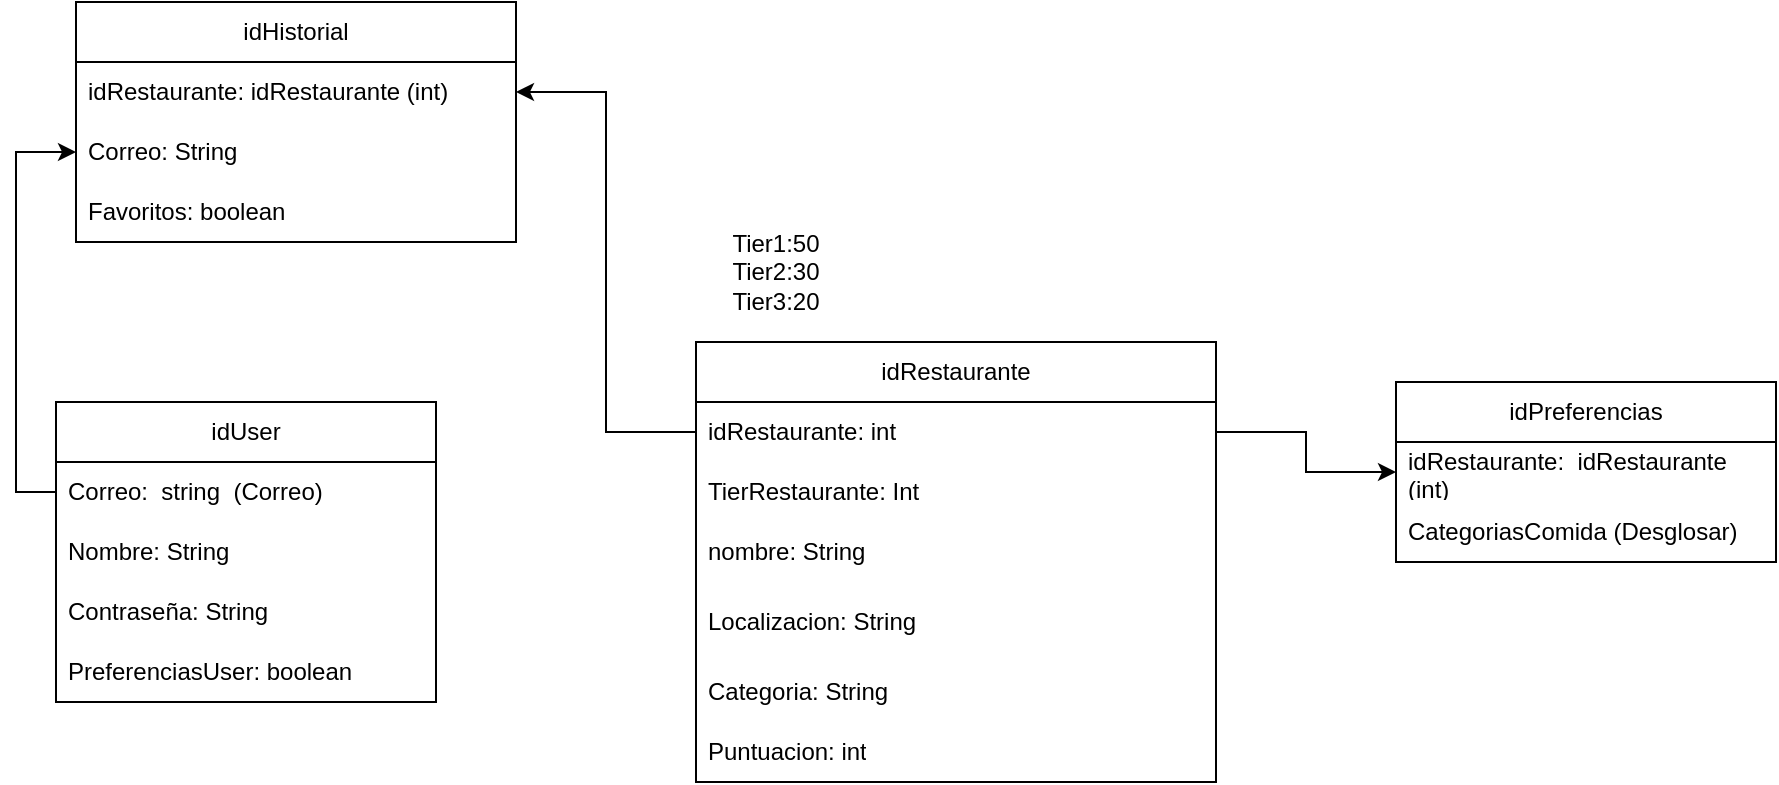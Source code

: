<mxfile version="20.6.0" type="device"><diagram id="fYOrmPaQtRI2prAC9Ce1" name="Página-1"><mxGraphModel dx="1935" dy="1619" grid="1" gridSize="10" guides="1" tooltips="1" connect="1" arrows="1" fold="1" page="1" pageScale="1" pageWidth="827" pageHeight="1169" math="0" shadow="0"><root><mxCell id="0"/><mxCell id="1" parent="0"/><mxCell id="KInvUAJTwyFShAmwXJUo-1" value="idRestaurante" style="swimlane;fontStyle=0;childLayout=stackLayout;horizontal=1;startSize=30;horizontalStack=0;resizeParent=1;resizeParentMax=0;resizeLast=0;collapsible=1;marginBottom=0;whiteSpace=wrap;html=1;" parent="1" vertex="1"><mxGeometry x="270" y="90" width="260" height="220" as="geometry"/></mxCell><mxCell id="KInvUAJTwyFShAmwXJUo-15" value="idRestaurante: int" style="text;strokeColor=none;fillColor=none;align=left;verticalAlign=middle;spacingLeft=4;spacingRight=4;overflow=hidden;points=[[0,0.5],[1,0.5]];portConstraint=eastwest;rotatable=0;whiteSpace=wrap;html=1;" parent="KInvUAJTwyFShAmwXJUo-1" vertex="1"><mxGeometry y="30" width="260" height="30" as="geometry"/></mxCell><mxCell id="KInvUAJTwyFShAmwXJUo-2" value="TierRestaurante: Int" style="text;strokeColor=none;fillColor=none;align=left;verticalAlign=middle;spacingLeft=4;spacingRight=4;overflow=hidden;points=[[0,0.5],[1,0.5]];portConstraint=eastwest;rotatable=0;whiteSpace=wrap;html=1;" parent="KInvUAJTwyFShAmwXJUo-1" vertex="1"><mxGeometry y="60" width="260" height="30" as="geometry"/></mxCell><mxCell id="KInvUAJTwyFShAmwXJUo-3" value="nombre: String" style="text;strokeColor=none;fillColor=none;align=left;verticalAlign=middle;spacingLeft=4;spacingRight=4;overflow=hidden;points=[[0,0.5],[1,0.5]];portConstraint=eastwest;rotatable=0;whiteSpace=wrap;html=1;" parent="KInvUAJTwyFShAmwXJUo-1" vertex="1"><mxGeometry y="90" width="260" height="30" as="geometry"/></mxCell><mxCell id="KInvUAJTwyFShAmwXJUo-4" value="Localizacion: String" style="text;strokeColor=none;fillColor=none;align=left;verticalAlign=middle;spacingLeft=4;spacingRight=4;overflow=hidden;points=[[0,0.5],[1,0.5]];portConstraint=eastwest;rotatable=0;whiteSpace=wrap;html=1;" parent="KInvUAJTwyFShAmwXJUo-1" vertex="1"><mxGeometry y="120" width="260" height="40" as="geometry"/></mxCell><mxCell id="KInvUAJTwyFShAmwXJUo-6" value="Categoria: String" style="text;strokeColor=none;fillColor=none;align=left;verticalAlign=middle;spacingLeft=4;spacingRight=4;overflow=hidden;points=[[0,0.5],[1,0.5]];portConstraint=eastwest;rotatable=0;whiteSpace=wrap;html=1;" parent="KInvUAJTwyFShAmwXJUo-1" vertex="1"><mxGeometry y="160" width="260" height="30" as="geometry"/></mxCell><mxCell id="KInvUAJTwyFShAmwXJUo-21" value="Puntuacion: int" style="text;strokeColor=none;fillColor=none;align=left;verticalAlign=middle;spacingLeft=4;spacingRight=4;overflow=hidden;points=[[0,0.5],[1,0.5]];portConstraint=eastwest;rotatable=0;whiteSpace=wrap;html=1;" parent="KInvUAJTwyFShAmwXJUo-1" vertex="1"><mxGeometry y="190" width="260" height="30" as="geometry"/></mxCell><mxCell id="KInvUAJTwyFShAmwXJUo-5" value="Tier1:50&lt;br&gt;Tier2:30&lt;br&gt;Tier3:20" style="text;html=1;strokeColor=none;fillColor=none;align=center;verticalAlign=middle;whiteSpace=wrap;rounded=0;" parent="1" vertex="1"><mxGeometry x="270" y="20" width="80" height="70" as="geometry"/></mxCell><mxCell id="KInvUAJTwyFShAmwXJUo-16" value="idPreferencias" style="swimlane;fontStyle=0;childLayout=stackLayout;horizontal=1;startSize=30;horizontalStack=0;resizeParent=1;resizeParentMax=0;resizeLast=0;collapsible=1;marginBottom=0;whiteSpace=wrap;html=1;" parent="1" vertex="1"><mxGeometry x="620" y="110" width="190" height="90" as="geometry"/></mxCell><mxCell id="KInvUAJTwyFShAmwXJUo-17" value="idRestaurante:&amp;nbsp;&amp;nbsp;idRestaurante (int)" style="text;strokeColor=none;fillColor=none;align=left;verticalAlign=middle;spacingLeft=4;spacingRight=4;overflow=hidden;points=[[0,0.5],[1,0.5]];portConstraint=eastwest;rotatable=0;whiteSpace=wrap;html=1;" parent="KInvUAJTwyFShAmwXJUo-16" vertex="1"><mxGeometry y="30" width="190" height="30" as="geometry"/></mxCell><mxCell id="KInvUAJTwyFShAmwXJUo-18" value="CategoriasComida (Desglosar)" style="text;strokeColor=none;fillColor=none;align=left;verticalAlign=middle;spacingLeft=4;spacingRight=4;overflow=hidden;points=[[0,0.5],[1,0.5]];portConstraint=eastwest;rotatable=0;whiteSpace=wrap;html=1;" parent="KInvUAJTwyFShAmwXJUo-16" vertex="1"><mxGeometry y="60" width="190" height="30" as="geometry"/></mxCell><mxCell id="KInvUAJTwyFShAmwXJUo-20" style="edgeStyle=orthogonalEdgeStyle;rounded=0;orthogonalLoop=1;jettySize=auto;html=1;exitX=1;exitY=0.5;exitDx=0;exitDy=0;entryX=0;entryY=0.5;entryDx=0;entryDy=0;" parent="1" source="KInvUAJTwyFShAmwXJUo-15" target="KInvUAJTwyFShAmwXJUo-17" edge="1"><mxGeometry relative="1" as="geometry"/></mxCell><mxCell id="KInvUAJTwyFShAmwXJUo-22" value="idUser" style="swimlane;fontStyle=0;childLayout=stackLayout;horizontal=1;startSize=30;horizontalStack=0;resizeParent=1;resizeParentMax=0;resizeLast=0;collapsible=1;marginBottom=0;whiteSpace=wrap;html=1;" parent="1" vertex="1"><mxGeometry x="-50" y="120" width="190" height="150" as="geometry"/></mxCell><mxCell id="KInvUAJTwyFShAmwXJUo-34" value="Correo:&amp;nbsp; string&amp;nbsp; (Correo)" style="text;strokeColor=none;fillColor=none;align=left;verticalAlign=middle;spacingLeft=4;spacingRight=4;overflow=hidden;points=[[0,0.5],[1,0.5]];portConstraint=eastwest;rotatable=0;whiteSpace=wrap;html=1;" parent="KInvUAJTwyFShAmwXJUo-22" vertex="1"><mxGeometry y="30" width="190" height="30" as="geometry"/></mxCell><mxCell id="KInvUAJTwyFShAmwXJUo-24" value="Nombre: String&amp;nbsp;" style="text;strokeColor=none;fillColor=none;align=left;verticalAlign=middle;spacingLeft=4;spacingRight=4;overflow=hidden;points=[[0,0.5],[1,0.5]];portConstraint=eastwest;rotatable=0;whiteSpace=wrap;html=1;" parent="KInvUAJTwyFShAmwXJUo-22" vertex="1"><mxGeometry y="60" width="190" height="30" as="geometry"/></mxCell><mxCell id="KInvUAJTwyFShAmwXJUo-35" value="Contraseña: String&amp;nbsp;" style="text;strokeColor=none;fillColor=none;align=left;verticalAlign=middle;spacingLeft=4;spacingRight=4;overflow=hidden;points=[[0,0.5],[1,0.5]];portConstraint=eastwest;rotatable=0;whiteSpace=wrap;html=1;" parent="KInvUAJTwyFShAmwXJUo-22" vertex="1"><mxGeometry y="90" width="190" height="30" as="geometry"/></mxCell><mxCell id="KInvUAJTwyFShAmwXJUo-28" value="PreferenciasUser: boolean" style="text;strokeColor=none;fillColor=none;align=left;verticalAlign=middle;spacingLeft=4;spacingRight=4;overflow=hidden;points=[[0,0.5],[1,0.5]];portConstraint=eastwest;rotatable=0;whiteSpace=wrap;html=1;" parent="KInvUAJTwyFShAmwXJUo-22" vertex="1"><mxGeometry y="120" width="190" height="30" as="geometry"/></mxCell><mxCell id="QLE5500QhtjuLYGpS71B-1" value="idHistorial" style="swimlane;fontStyle=0;childLayout=stackLayout;horizontal=1;startSize=30;horizontalStack=0;resizeParent=1;resizeParentMax=0;resizeLast=0;collapsible=1;marginBottom=0;whiteSpace=wrap;html=1;" vertex="1" parent="1"><mxGeometry x="-40" y="-80" width="220" height="120" as="geometry"/></mxCell><mxCell id="QLE5500QhtjuLYGpS71B-2" value="idRestaurante: idRestaurante (int)" style="text;strokeColor=none;fillColor=none;align=left;verticalAlign=middle;spacingLeft=4;spacingRight=4;overflow=hidden;points=[[0,0.5],[1,0.5]];portConstraint=eastwest;rotatable=0;whiteSpace=wrap;html=1;" vertex="1" parent="QLE5500QhtjuLYGpS71B-1"><mxGeometry y="30" width="220" height="30" as="geometry"/></mxCell><mxCell id="QLE5500QhtjuLYGpS71B-3" value="Correo: String" style="text;strokeColor=none;fillColor=none;align=left;verticalAlign=middle;spacingLeft=4;spacingRight=4;overflow=hidden;points=[[0,0.5],[1,0.5]];portConstraint=eastwest;rotatable=0;whiteSpace=wrap;html=1;" vertex="1" parent="QLE5500QhtjuLYGpS71B-1"><mxGeometry y="60" width="220" height="30" as="geometry"/></mxCell><mxCell id="QLE5500QhtjuLYGpS71B-15" value="Favoritos: boolean" style="text;strokeColor=none;fillColor=none;align=left;verticalAlign=middle;spacingLeft=4;spacingRight=4;overflow=hidden;points=[[0,0.5],[1,0.5]];portConstraint=eastwest;rotatable=0;whiteSpace=wrap;html=1;" vertex="1" parent="QLE5500QhtjuLYGpS71B-1"><mxGeometry y="90" width="220" height="30" as="geometry"/></mxCell><mxCell id="QLE5500QhtjuLYGpS71B-7" style="edgeStyle=orthogonalEdgeStyle;rounded=0;orthogonalLoop=1;jettySize=auto;html=1;exitX=0;exitY=0.5;exitDx=0;exitDy=0;entryX=1;entryY=0.5;entryDx=0;entryDy=0;" edge="1" parent="1" source="KInvUAJTwyFShAmwXJUo-15" target="QLE5500QhtjuLYGpS71B-2"><mxGeometry relative="1" as="geometry"/></mxCell><mxCell id="QLE5500QhtjuLYGpS71B-8" style="edgeStyle=orthogonalEdgeStyle;rounded=0;orthogonalLoop=1;jettySize=auto;html=1;exitX=0;exitY=0.5;exitDx=0;exitDy=0;entryX=0;entryY=0.5;entryDx=0;entryDy=0;" edge="1" parent="1" source="KInvUAJTwyFShAmwXJUo-34" target="QLE5500QhtjuLYGpS71B-3"><mxGeometry relative="1" as="geometry"/></mxCell></root></mxGraphModel></diagram></mxfile>